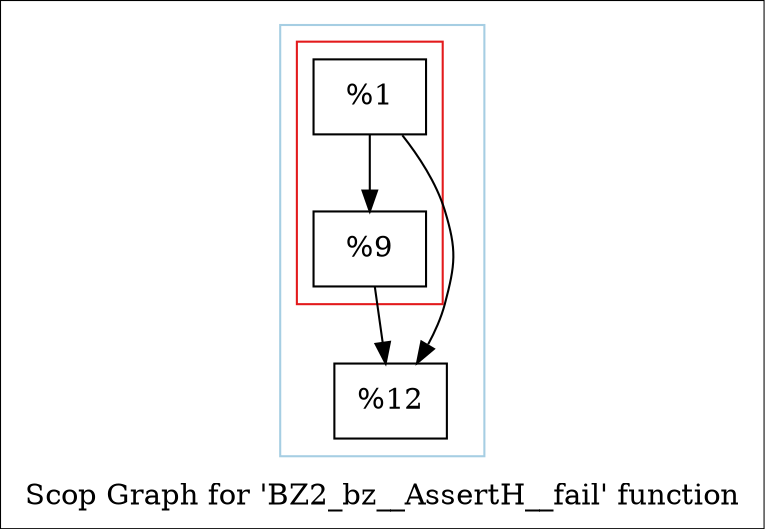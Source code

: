 digraph "Scop Graph for 'BZ2_bz__AssertH__fail' function" {
	label="Scop Graph for 'BZ2_bz__AssertH__fail' function";

	Node0x184ac20 [shape=record,label="{%1}"];
	Node0x184ac20 -> Node0x18e04a0;
	Node0x184ac20 -> Node0x1808b30;
	Node0x18e04a0 [shape=record,label="{%9}"];
	Node0x18e04a0 -> Node0x1808b30;
	Node0x1808b30 [shape=record,label="{%12}"];
	colorscheme = "paired12"
        subgraph cluster_0x1928160 {
          label = "";
          style = solid;
          color = 1
          subgraph cluster_0x19281e0 {
            label = "";
            style = solid;
            color = 6
            Node0x184ac20;
            Node0x18e04a0;
          }
          Node0x1808b30;
        }
}
